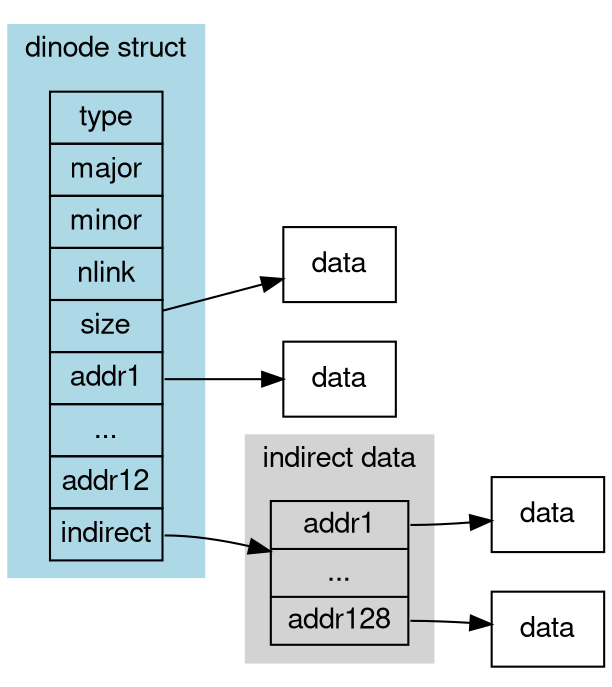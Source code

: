 digraph {
  fontname="Helvetica,Arial,sans-serif"
  node [fontname="Helvetica,Arial,sans-serif"];
  edge [fontname="Helvetica,Arial,sans-serif"];
  ratio = auto
  graph [
    rankdir = "LR"
  ];
  subgraph cluster_dinode {
    label = "dinode struct"
    style = filled
    color = lightblue
    dinode [
      shape=plain
      label=<
        <table border="0" cellborder="1" cellspacing="0" cellpadding="4">
          <tr><td>type</td></tr>
          <tr><td>major</td></tr>
          <tr><td>minor</td></tr>
          <tr><td>nlink</td></tr>
          <tr><td>size</td></tr>
          <tr><td port="f1">addr1</td></tr>
          <tr><td>...</td></tr>
          <tr><td port="f1">addr12</td></tr>
          <tr><td port="f3">indirect</td></tr>
        </table>
      >
    ];

    // dinode:s -> dinode_text [style="invis"];
    // dinode_text [
    //   label = "dinode"
    //   shape = none
    // ];
  }
  dinode:f1 -> data01;
  data01 [
    label = "data"
    shape = "record"
  ];
  dinode:f2 -> data12;
  data12 [
    label = "data"
    shape = "record"
  ];

  subgraph cluster_indrnode {
    label = "indirect data"
    style = filled
    color = lightgray
    indrnode [
      label = "<f1>addr1|...|<f2>addr128"
      shape = "record"
    ];
    dinode:f3 -> indrnode;
    // indrnode:s -> indrnode0 [style="invis"];
    // indrnode0 [
    //   label = "indirect data"
    //   shape = none
    // ];
  }

  indrnode:f1 -> idata01;
  idata01 [
    label = "data"
    shape = "record"
  ];
  indrnode:f2 -> idata128;
  idata128 [
    label = "data"
    shape = "record"
  ];
}
